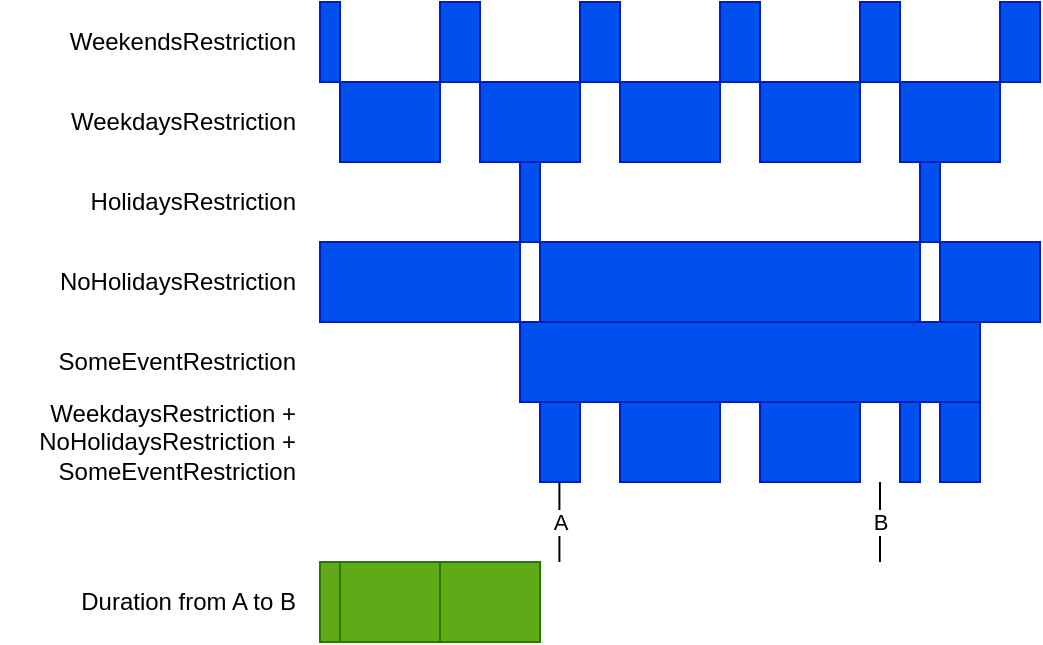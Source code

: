 <mxfile version="26.0.4">
  <diagram name="Page-1" id="vmaqWYlfpBfmoXSMpjq0">
    <mxGraphModel dx="1028" dy="548" grid="1" gridSize="10" guides="1" tooltips="1" connect="1" arrows="1" fold="1" page="1" pageScale="1" pageWidth="2336" pageHeight="1654" math="0" shadow="0">
      <root>
        <mxCell id="0" />
        <mxCell id="1" parent="0" />
        <mxCell id="RJLhyDWeyRnSUKUD2GIx-3" value="WeekendsRestriction" style="text;html=1;align=right;verticalAlign=middle;whiteSpace=wrap;rounded=0;spacingRight=10;" vertex="1" parent="1">
          <mxGeometry x="120" y="120" width="160" height="40" as="geometry" />
        </mxCell>
        <mxCell id="RJLhyDWeyRnSUKUD2GIx-4" value="" style="rounded=0;whiteSpace=wrap;html=1;fillColor=#0050ef;fontColor=#ffffff;strokeColor=#001DBC;" vertex="1" parent="1">
          <mxGeometry x="280" y="120" width="10" height="40" as="geometry" />
        </mxCell>
        <mxCell id="RJLhyDWeyRnSUKUD2GIx-5" value="" style="rounded=0;whiteSpace=wrap;html=1;fillColor=#0050ef;fontColor=#ffffff;strokeColor=#001DBC;" vertex="1" parent="1">
          <mxGeometry x="340" y="120" width="20" height="40" as="geometry" />
        </mxCell>
        <mxCell id="RJLhyDWeyRnSUKUD2GIx-6" value="" style="rounded=0;whiteSpace=wrap;html=1;fillColor=#0050ef;fontColor=#ffffff;strokeColor=#001DBC;" vertex="1" parent="1">
          <mxGeometry x="410" y="120" width="20" height="40" as="geometry" />
        </mxCell>
        <mxCell id="RJLhyDWeyRnSUKUD2GIx-7" value="" style="rounded=0;whiteSpace=wrap;html=1;fillColor=#0050ef;fontColor=#ffffff;strokeColor=#001DBC;" vertex="1" parent="1">
          <mxGeometry x="480" y="120" width="20" height="40" as="geometry" />
        </mxCell>
        <mxCell id="RJLhyDWeyRnSUKUD2GIx-8" value="" style="rounded=0;whiteSpace=wrap;html=1;fillColor=#0050ef;fontColor=#ffffff;strokeColor=#001DBC;" vertex="1" parent="1">
          <mxGeometry x="550" y="120" width="20" height="40" as="geometry" />
        </mxCell>
        <mxCell id="RJLhyDWeyRnSUKUD2GIx-9" value="" style="rounded=0;whiteSpace=wrap;html=1;fillColor=#0050ef;fontColor=#ffffff;strokeColor=#001DBC;" vertex="1" parent="1">
          <mxGeometry x="620" y="120" width="20" height="40" as="geometry" />
        </mxCell>
        <mxCell id="RJLhyDWeyRnSUKUD2GIx-10" value="" style="rounded=0;whiteSpace=wrap;html=1;fillColor=#0050ef;fontColor=#ffffff;strokeColor=#001DBC;" vertex="1" parent="1">
          <mxGeometry x="380" y="280" width="230" height="40" as="geometry" />
        </mxCell>
        <mxCell id="RJLhyDWeyRnSUKUD2GIx-11" value="&lt;span style=&quot;background-color: transparent; color: light-dark(rgb(0, 0, 0), rgb(255, 255, 255));&quot;&gt;SomeEventRestriction&lt;/span&gt;" style="text;html=1;align=right;verticalAlign=middle;whiteSpace=wrap;rounded=0;spacingRight=10;" vertex="1" parent="1">
          <mxGeometry x="120" y="280" width="160" height="40" as="geometry" />
        </mxCell>
        <mxCell id="RJLhyDWeyRnSUKUD2GIx-12" value="WeekdaysRestriction + NoHolidaysRestriction + SomeEventRestriction" style="text;html=1;align=right;verticalAlign=middle;whiteSpace=wrap;rounded=0;spacingRight=10;" vertex="1" parent="1">
          <mxGeometry x="120" y="320" width="160" height="40" as="geometry" />
        </mxCell>
        <mxCell id="RJLhyDWeyRnSUKUD2GIx-13" value="" style="rounded=0;whiteSpace=wrap;html=1;fillColor=#0050ef;fontColor=#ffffff;strokeColor=#001DBC;" vertex="1" parent="1">
          <mxGeometry x="390" y="320" width="20" height="40" as="geometry" />
        </mxCell>
        <mxCell id="RJLhyDWeyRnSUKUD2GIx-14" value="" style="rounded=0;whiteSpace=wrap;html=1;fillColor=#0050ef;fontColor=#ffffff;strokeColor=#001DBC;" vertex="1" parent="1">
          <mxGeometry x="430" y="320" width="50" height="40" as="geometry" />
        </mxCell>
        <mxCell id="RJLhyDWeyRnSUKUD2GIx-15" value="" style="rounded=0;whiteSpace=wrap;html=1;fillColor=#0050ef;fontColor=#ffffff;strokeColor=#001DBC;" vertex="1" parent="1">
          <mxGeometry x="500" y="320" width="50" height="40" as="geometry" />
        </mxCell>
        <mxCell id="RJLhyDWeyRnSUKUD2GIx-16" value="" style="rounded=0;whiteSpace=wrap;html=1;fillColor=#0050ef;fontColor=#ffffff;strokeColor=#001DBC;" vertex="1" parent="1">
          <mxGeometry x="570" y="320" width="10" height="40" as="geometry" />
        </mxCell>
        <mxCell id="RJLhyDWeyRnSUKUD2GIx-17" value="&lt;span style=&quot;background-color: transparent; color: light-dark(rgb(0, 0, 0), rgb(255, 255, 255));&quot;&gt;Duration from A to B&lt;/span&gt;" style="text;html=1;align=right;verticalAlign=middle;whiteSpace=wrap;rounded=0;spacingRight=10;" vertex="1" parent="1">
          <mxGeometry x="120" y="400" width="160" height="40" as="geometry" />
        </mxCell>
        <mxCell id="RJLhyDWeyRnSUKUD2GIx-23" value="" style="rounded=0;whiteSpace=wrap;html=1;fillColor=#0050ef;fontColor=#ffffff;strokeColor=#001DBC;" vertex="1" parent="1">
          <mxGeometry x="380" y="200" width="10" height="40" as="geometry" />
        </mxCell>
        <mxCell id="RJLhyDWeyRnSUKUD2GIx-25" value="" style="rounded=0;whiteSpace=wrap;html=1;fillColor=#0050ef;fontColor=#ffffff;strokeColor=#001DBC;" vertex="1" parent="1">
          <mxGeometry x="580" y="200" width="10" height="40" as="geometry" />
        </mxCell>
        <mxCell id="RJLhyDWeyRnSUKUD2GIx-26" value="&lt;span style=&quot;background-color: transparent; color: light-dark(rgb(0, 0, 0), rgb(255, 255, 255));&quot;&gt;Holi&lt;/span&gt;&lt;span style=&quot;background-color: transparent; color: light-dark(rgb(0, 0, 0), rgb(255, 255, 255));&quot;&gt;daysRestriction&lt;/span&gt;" style="text;html=1;align=right;verticalAlign=middle;whiteSpace=wrap;rounded=0;spacingRight=10;" vertex="1" parent="1">
          <mxGeometry x="120" y="200" width="160" height="40" as="geometry" />
        </mxCell>
        <mxCell id="RJLhyDWeyRnSUKUD2GIx-27" value="" style="rounded=0;whiteSpace=wrap;html=1;fillColor=#0050ef;fontColor=#ffffff;strokeColor=#001DBC;" vertex="1" parent="1">
          <mxGeometry x="590" y="320" width="20" height="40" as="geometry" />
        </mxCell>
        <mxCell id="RJLhyDWeyRnSUKUD2GIx-45" value="B" style="endArrow=none;html=1;rounded=0;exitX=0.5;exitY=1;exitDx=0;exitDy=0;" edge="1" parent="1">
          <mxGeometry width="50" height="50" relative="1" as="geometry">
            <mxPoint x="560" y="360" as="sourcePoint" />
            <mxPoint x="560" y="400" as="targetPoint" />
          </mxGeometry>
        </mxCell>
        <mxCell id="RJLhyDWeyRnSUKUD2GIx-47" value="&lt;div&gt;&lt;span style=&quot;background-color: light-dark(#ffffff, var(--ge-dark-color, #121212)); color: light-dark(rgb(0, 0, 0), rgb(255, 255, 255));&quot;&gt;A&lt;/span&gt;&lt;/div&gt;" style="endArrow=none;html=1;rounded=0;exitX=0.5;exitY=1;exitDx=0;exitDy=0;" edge="1" parent="1">
          <mxGeometry width="50" height="50" relative="1" as="geometry">
            <mxPoint x="399.7" y="360" as="sourcePoint" />
            <mxPoint x="399.7" y="400" as="targetPoint" />
            <mxPoint as="offset" />
          </mxGeometry>
        </mxCell>
        <mxCell id="RJLhyDWeyRnSUKUD2GIx-49" value="" style="rounded=0;whiteSpace=wrap;html=1;fillColor=#60a917;fontColor=#ffffff;strokeColor=#2D7600;" vertex="1" parent="1">
          <mxGeometry x="280" y="400" width="10" height="40" as="geometry" />
        </mxCell>
        <mxCell id="RJLhyDWeyRnSUKUD2GIx-50" value="" style="rounded=0;whiteSpace=wrap;html=1;fillColor=#60a917;fontColor=#ffffff;strokeColor=#2D7600;" vertex="1" parent="1">
          <mxGeometry x="340" y="400" width="50" height="40" as="geometry" />
        </mxCell>
        <mxCell id="RJLhyDWeyRnSUKUD2GIx-51" value="" style="rounded=0;whiteSpace=wrap;html=1;fillColor=#60a917;fontColor=#ffffff;strokeColor=#2D7600;" vertex="1" parent="1">
          <mxGeometry x="290" y="400" width="50" height="40" as="geometry" />
        </mxCell>
        <mxCell id="RJLhyDWeyRnSUKUD2GIx-53" value="WeekdaysRestriction" style="text;html=1;align=right;verticalAlign=middle;whiteSpace=wrap;rounded=0;spacingRight=10;" vertex="1" parent="1">
          <mxGeometry x="120" y="160" width="160" height="40" as="geometry" />
        </mxCell>
        <mxCell id="RJLhyDWeyRnSUKUD2GIx-54" value="" style="rounded=0;whiteSpace=wrap;html=1;fillColor=#0050ef;fontColor=#ffffff;strokeColor=#001DBC;" vertex="1" parent="1">
          <mxGeometry x="290" y="160" width="50" height="40" as="geometry" />
        </mxCell>
        <mxCell id="RJLhyDWeyRnSUKUD2GIx-55" value="" style="rounded=0;whiteSpace=wrap;html=1;fillColor=#0050ef;fontColor=#ffffff;strokeColor=#001DBC;" vertex="1" parent="1">
          <mxGeometry x="360" y="160" width="50" height="40" as="geometry" />
        </mxCell>
        <mxCell id="RJLhyDWeyRnSUKUD2GIx-56" value="" style="rounded=0;whiteSpace=wrap;html=1;fillColor=#0050ef;fontColor=#ffffff;strokeColor=#001DBC;" vertex="1" parent="1">
          <mxGeometry x="430" y="160" width="50" height="40" as="geometry" />
        </mxCell>
        <mxCell id="RJLhyDWeyRnSUKUD2GIx-57" value="" style="rounded=0;whiteSpace=wrap;html=1;fillColor=#0050ef;fontColor=#ffffff;strokeColor=#001DBC;" vertex="1" parent="1">
          <mxGeometry x="500" y="160" width="50" height="40" as="geometry" />
        </mxCell>
        <mxCell id="RJLhyDWeyRnSUKUD2GIx-58" value="" style="rounded=0;whiteSpace=wrap;html=1;fillColor=#0050ef;fontColor=#ffffff;strokeColor=#001DBC;" vertex="1" parent="1">
          <mxGeometry x="570" y="160" width="50" height="40" as="geometry" />
        </mxCell>
        <mxCell id="RJLhyDWeyRnSUKUD2GIx-60" value="&lt;span style=&quot;color: light-dark(rgb(0, 0, 0), rgb(255, 255, 255)); background-color: transparent;&quot;&gt;NoHoli&lt;/span&gt;&lt;span style=&quot;color: light-dark(rgb(0, 0, 0), rgb(255, 255, 255)); background-color: transparent;&quot;&gt;daysRestriction&lt;/span&gt;" style="text;html=1;align=right;verticalAlign=middle;whiteSpace=wrap;rounded=0;spacingRight=10;" vertex="1" parent="1">
          <mxGeometry x="120" y="240" width="160" height="40" as="geometry" />
        </mxCell>
        <mxCell id="RJLhyDWeyRnSUKUD2GIx-61" value="" style="rounded=0;whiteSpace=wrap;html=1;fillColor=#0050ef;fontColor=#ffffff;strokeColor=#001DBC;" vertex="1" parent="1">
          <mxGeometry x="280" y="240" width="100" height="40" as="geometry" />
        </mxCell>
        <mxCell id="RJLhyDWeyRnSUKUD2GIx-62" value="" style="rounded=0;whiteSpace=wrap;html=1;fillColor=#0050ef;fontColor=#ffffff;strokeColor=#001DBC;" vertex="1" parent="1">
          <mxGeometry x="390" y="240" width="190" height="40" as="geometry" />
        </mxCell>
        <mxCell id="RJLhyDWeyRnSUKUD2GIx-63" value="" style="rounded=0;whiteSpace=wrap;html=1;fillColor=#0050ef;fontColor=#ffffff;strokeColor=#001DBC;" vertex="1" parent="1">
          <mxGeometry x="590" y="240" width="50" height="40" as="geometry" />
        </mxCell>
      </root>
    </mxGraphModel>
  </diagram>
</mxfile>
